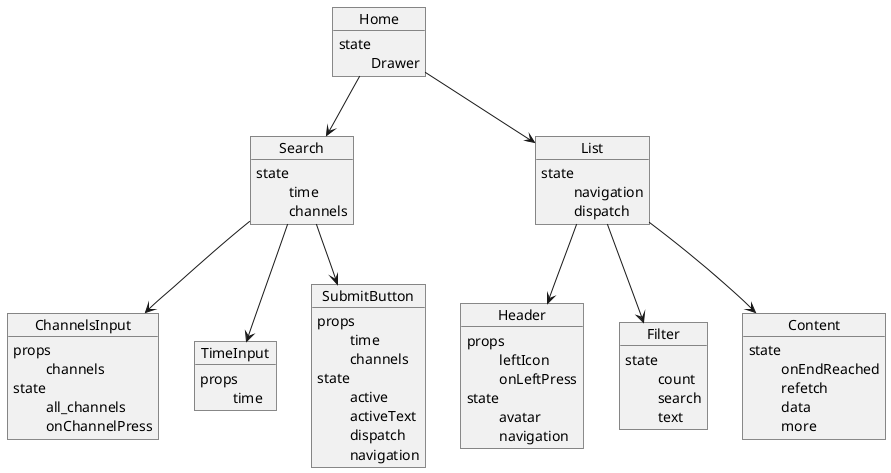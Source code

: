 @startuml "home page"
object Home{
    state
    \t Drawer
}
object Search{
    state
    \t time
    \t channels
}
object ChannelsInput{
    props
    \t channels
    state
    \t all_channels
    \t onChannelPress
}
object TimeInput{
    props
    \t time
}
object SubmitButton{
    props
    \t time 
    \t channels
    state
    \t active
    \t activeText
    \t dispatch
    \t navigation
}
Search --> ChannelsInput
Search --> TimeInput
Search --> SubmitButton
object List{
  state
  \t navigation
  \t dispatch
}
object Header{
  props
  \t leftIcon
  \t onLeftPress
  state
  \t avatar
  \t navigation
}
object Filter{
  state
  \t count
  \t search
  \t text
}
object Content{
  state
  \t onEndReached
  \t refetch
  \t data
  \t more
}
List --> Header
List --> Filter
List --> Content
Home -->Search
Home -->List
@enduml